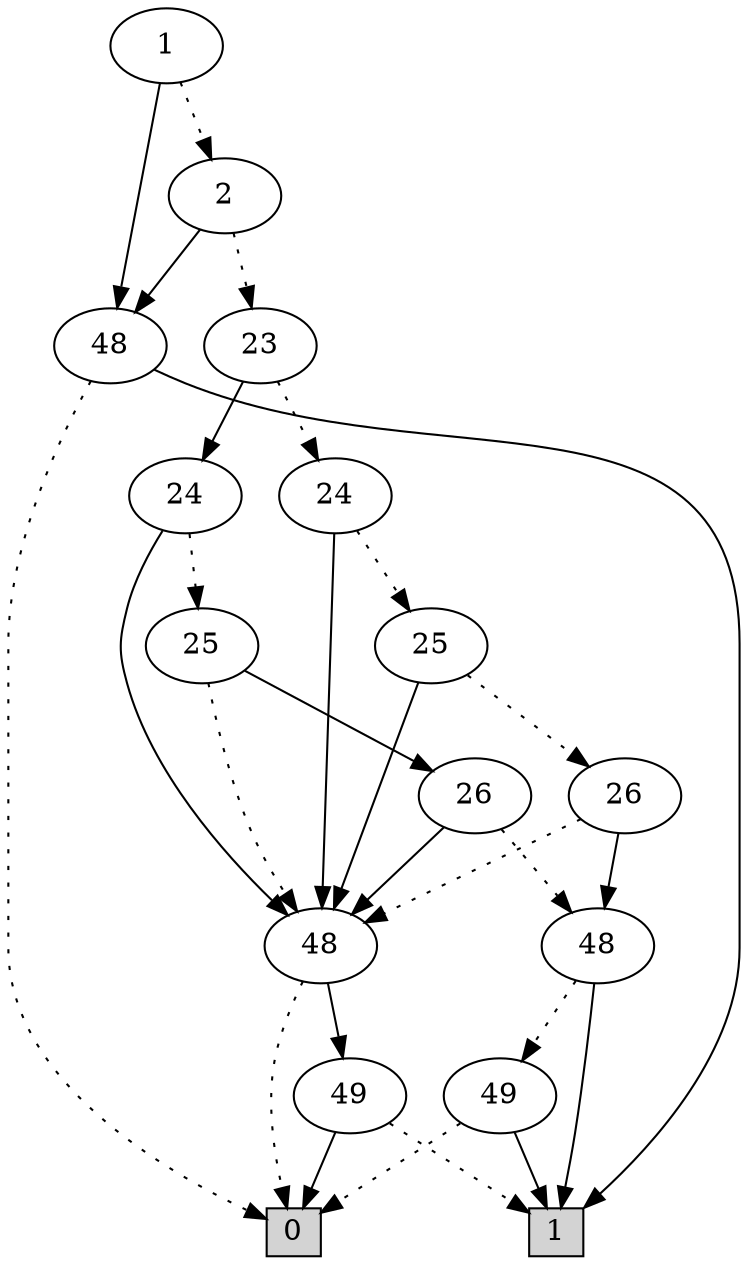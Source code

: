 digraph G {
0 [shape=box, label="0", style=filled, shape=box, height=0.3, width=0.3];
1 [shape=box, label="1", style=filled, shape=box, height=0.3, width=0.3];
42480 [label="1"];
42480 -> 42479 [style=dotted];
42480 -> 98 [style=filled];
42479 [label="2"];
42479 -> 42478 [style=dotted];
42479 -> 98 [style=filled];
42478 [label="23"];
42478 -> 42474 [style=dotted];
42478 -> 42477 [style=filled];
42474 [label="24"];
42474 -> 42473 [style=dotted];
42474 -> 42455 [style=filled];
42473 [label="25"];
42473 -> 42472 [style=dotted];
42473 -> 42455 [style=filled];
42472 [label="26"];
42472 -> 42455 [style=dotted];
42472 -> 42471 [style=filled];
42455 [label="48"];
42455 -> 0 [style=dotted];
42455 -> 101 [style=filled];
101 [label="49"];
101 -> 1 [style=dotted];
101 -> 0 [style=filled];
42471 [label="48"];
42471 -> 100 [style=dotted];
42471 -> 1 [style=filled];
100 [label="49"];
100 -> 0 [style=dotted];
100 -> 1 [style=filled];
42477 [label="24"];
42477 -> 42476 [style=dotted];
42477 -> 42455 [style=filled];
42476 [label="25"];
42476 -> 42455 [style=dotted];
42476 -> 42475 [style=filled];
42475 [label="26"];
42475 -> 42471 [style=dotted];
42475 -> 42455 [style=filled];
98 [label="48"];
98 -> 0 [style=dotted];
98 -> 1 [style=filled];
}
